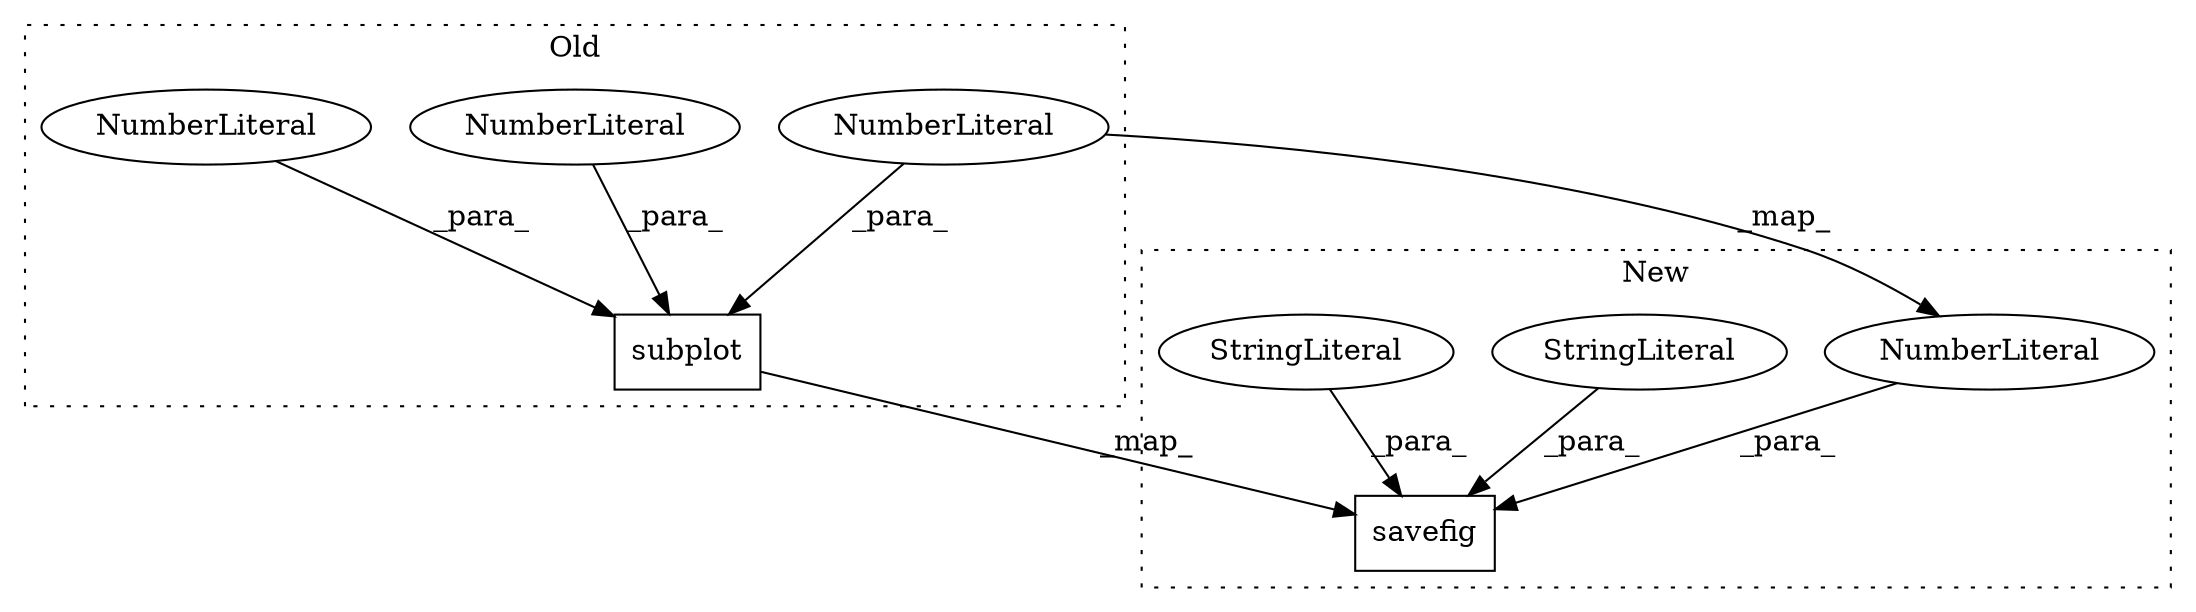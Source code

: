 digraph G {
subgraph cluster0 {
1 [label="subplot" a="32" s="714,727" l="8,1" shape="box"];
3 [label="NumberLiteral" a="34" s="722" l="1" shape="ellipse"];
4 [label="NumberLiteral" a="34" s="724" l="1" shape="ellipse"];
5 [label="NumberLiteral" a="34" s="726" l="1" shape="ellipse"];
label = "Old";
style="dotted";
}
subgraph cluster1 {
2 [label="savefig" a="32" s="635,676" l="8,1" shape="box"];
6 [label="NumberLiteral" a="34" s="675" l="1" shape="ellipse"];
7 [label="StringLiteral" a="45" s="643" l="23" shape="ellipse"];
8 [label="StringLiteral" a="45" s="667" l="7" shape="ellipse"];
label = "New";
style="dotted";
}
1 -> 2 [label="_map_"];
3 -> 1 [label="_para_"];
4 -> 1 [label="_para_"];
5 -> 6 [label="_map_"];
5 -> 1 [label="_para_"];
6 -> 2 [label="_para_"];
7 -> 2 [label="_para_"];
8 -> 2 [label="_para_"];
}
